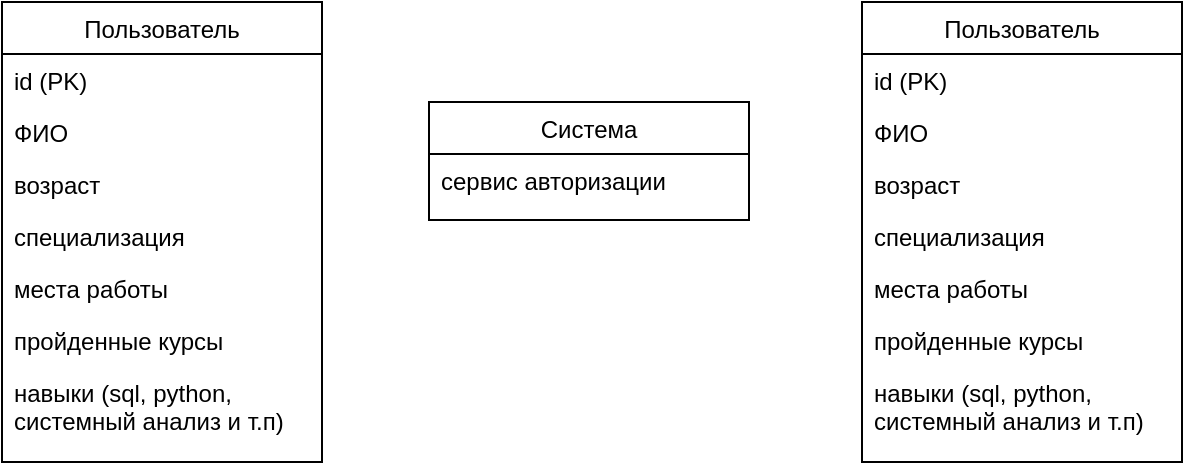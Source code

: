 <mxfile version="24.8.6">
  <diagram id="C5RBs43oDa-KdzZeNtuy" name="Page-1">
    <mxGraphModel dx="794" dy="660" grid="1" gridSize="10" guides="1" tooltips="1" connect="1" arrows="1" fold="1" page="1" pageScale="1" pageWidth="827" pageHeight="1169" math="0" shadow="0">
      <root>
        <mxCell id="WIyWlLk6GJQsqaUBKTNV-0" />
        <mxCell id="WIyWlLk6GJQsqaUBKTNV-1" parent="WIyWlLk6GJQsqaUBKTNV-0" />
        <mxCell id="Ims4vz69ag6I7L6BAAB2-3" value="Система" style="swimlane;fontStyle=0;align=center;verticalAlign=top;childLayout=stackLayout;horizontal=1;startSize=26;horizontalStack=0;resizeParent=1;resizeLast=0;collapsible=1;marginBottom=0;rounded=0;shadow=0;strokeWidth=1;" parent="WIyWlLk6GJQsqaUBKTNV-1" vertex="1">
          <mxGeometry x="333.5" y="180" width="160" height="59" as="geometry">
            <mxRectangle x="130" y="380" width="160" height="26" as="alternateBounds" />
          </mxGeometry>
        </mxCell>
        <mxCell id="Ims4vz69ag6I7L6BAAB2-4" value="сервис авторизации" style="text;align=left;verticalAlign=top;spacingLeft=4;spacingRight=4;overflow=hidden;rotatable=0;points=[[0,0.5],[1,0.5]];portConstraint=eastwest;" parent="Ims4vz69ag6I7L6BAAB2-3" vertex="1">
          <mxGeometry y="26" width="160" height="26" as="geometry" />
        </mxCell>
        <mxCell id="M-aOTeu6m2sU6AcI4HAz-0" value="Пользователь" style="swimlane;fontStyle=0;align=center;verticalAlign=top;childLayout=stackLayout;horizontal=1;startSize=26;horizontalStack=0;resizeParent=1;resizeLast=0;collapsible=1;marginBottom=0;rounded=0;shadow=0;strokeWidth=1;" vertex="1" parent="WIyWlLk6GJQsqaUBKTNV-1">
          <mxGeometry x="550" y="130" width="160" height="230" as="geometry">
            <mxRectangle x="230" y="140" width="160" height="26" as="alternateBounds" />
          </mxGeometry>
        </mxCell>
        <mxCell id="M-aOTeu6m2sU6AcI4HAz-1" value="id (PK)" style="text;align=left;verticalAlign=top;spacingLeft=4;spacingRight=4;overflow=hidden;rotatable=0;points=[[0,0.5],[1,0.5]];portConstraint=eastwest;" vertex="1" parent="M-aOTeu6m2sU6AcI4HAz-0">
          <mxGeometry y="26" width="160" height="26" as="geometry" />
        </mxCell>
        <mxCell id="M-aOTeu6m2sU6AcI4HAz-2" value="ФИО" style="text;align=left;verticalAlign=top;spacingLeft=4;spacingRight=4;overflow=hidden;rotatable=0;points=[[0,0.5],[1,0.5]];portConstraint=eastwest;" vertex="1" parent="M-aOTeu6m2sU6AcI4HAz-0">
          <mxGeometry y="52" width="160" height="26" as="geometry" />
        </mxCell>
        <mxCell id="M-aOTeu6m2sU6AcI4HAz-3" value="возраст" style="text;align=left;verticalAlign=top;spacingLeft=4;spacingRight=4;overflow=hidden;rotatable=0;points=[[0,0.5],[1,0.5]];portConstraint=eastwest;rounded=0;shadow=0;html=0;" vertex="1" parent="M-aOTeu6m2sU6AcI4HAz-0">
          <mxGeometry y="78" width="160" height="26" as="geometry" />
        </mxCell>
        <mxCell id="M-aOTeu6m2sU6AcI4HAz-4" value="специализация" style="text;align=left;verticalAlign=top;spacingLeft=4;spacingRight=4;overflow=hidden;rotatable=0;points=[[0,0.5],[1,0.5]];portConstraint=eastwest;rounded=0;shadow=0;html=0;" vertex="1" parent="M-aOTeu6m2sU6AcI4HAz-0">
          <mxGeometry y="104" width="160" height="26" as="geometry" />
        </mxCell>
        <mxCell id="M-aOTeu6m2sU6AcI4HAz-5" value="места работы" style="text;align=left;verticalAlign=top;spacingLeft=4;spacingRight=4;overflow=hidden;rotatable=0;points=[[0,0.5],[1,0.5]];portConstraint=eastwest;rounded=0;shadow=0;html=0;" vertex="1" parent="M-aOTeu6m2sU6AcI4HAz-0">
          <mxGeometry y="130" width="160" height="26" as="geometry" />
        </mxCell>
        <mxCell id="M-aOTeu6m2sU6AcI4HAz-6" value="пройденные курсы" style="text;align=left;verticalAlign=top;spacingLeft=4;spacingRight=4;overflow=hidden;rotatable=0;points=[[0,0.5],[1,0.5]];portConstraint=eastwest;rounded=0;shadow=0;html=0;" vertex="1" parent="M-aOTeu6m2sU6AcI4HAz-0">
          <mxGeometry y="156" width="160" height="26" as="geometry" />
        </mxCell>
        <mxCell id="M-aOTeu6m2sU6AcI4HAz-7" value="навыки (sql, python,&#xa;системный анализ и т.п)" style="text;align=left;verticalAlign=top;spacingLeft=4;spacingRight=4;overflow=hidden;rotatable=0;points=[[0,0.5],[1,0.5]];portConstraint=eastwest;rounded=0;shadow=0;html=0;" vertex="1" parent="M-aOTeu6m2sU6AcI4HAz-0">
          <mxGeometry y="182" width="160" height="44" as="geometry" />
        </mxCell>
        <mxCell id="M-aOTeu6m2sU6AcI4HAz-10" value="Пользователь" style="swimlane;fontStyle=0;align=center;verticalAlign=top;childLayout=stackLayout;horizontal=1;startSize=26;horizontalStack=0;resizeParent=1;resizeLast=0;collapsible=1;marginBottom=0;rounded=0;shadow=0;strokeWidth=1;" vertex="1" parent="WIyWlLk6GJQsqaUBKTNV-1">
          <mxGeometry x="120" y="130" width="160" height="230" as="geometry">
            <mxRectangle x="230" y="140" width="160" height="26" as="alternateBounds" />
          </mxGeometry>
        </mxCell>
        <mxCell id="M-aOTeu6m2sU6AcI4HAz-11" value="id (PK)" style="text;align=left;verticalAlign=top;spacingLeft=4;spacingRight=4;overflow=hidden;rotatable=0;points=[[0,0.5],[1,0.5]];portConstraint=eastwest;" vertex="1" parent="M-aOTeu6m2sU6AcI4HAz-10">
          <mxGeometry y="26" width="160" height="26" as="geometry" />
        </mxCell>
        <mxCell id="M-aOTeu6m2sU6AcI4HAz-12" value="ФИО" style="text;align=left;verticalAlign=top;spacingLeft=4;spacingRight=4;overflow=hidden;rotatable=0;points=[[0,0.5],[1,0.5]];portConstraint=eastwest;" vertex="1" parent="M-aOTeu6m2sU6AcI4HAz-10">
          <mxGeometry y="52" width="160" height="26" as="geometry" />
        </mxCell>
        <mxCell id="M-aOTeu6m2sU6AcI4HAz-13" value="возраст" style="text;align=left;verticalAlign=top;spacingLeft=4;spacingRight=4;overflow=hidden;rotatable=0;points=[[0,0.5],[1,0.5]];portConstraint=eastwest;rounded=0;shadow=0;html=0;" vertex="1" parent="M-aOTeu6m2sU6AcI4HAz-10">
          <mxGeometry y="78" width="160" height="26" as="geometry" />
        </mxCell>
        <mxCell id="M-aOTeu6m2sU6AcI4HAz-14" value="специализация" style="text;align=left;verticalAlign=top;spacingLeft=4;spacingRight=4;overflow=hidden;rotatable=0;points=[[0,0.5],[1,0.5]];portConstraint=eastwest;rounded=0;shadow=0;html=0;" vertex="1" parent="M-aOTeu6m2sU6AcI4HAz-10">
          <mxGeometry y="104" width="160" height="26" as="geometry" />
        </mxCell>
        <mxCell id="M-aOTeu6m2sU6AcI4HAz-15" value="места работы" style="text;align=left;verticalAlign=top;spacingLeft=4;spacingRight=4;overflow=hidden;rotatable=0;points=[[0,0.5],[1,0.5]];portConstraint=eastwest;rounded=0;shadow=0;html=0;" vertex="1" parent="M-aOTeu6m2sU6AcI4HAz-10">
          <mxGeometry y="130" width="160" height="26" as="geometry" />
        </mxCell>
        <mxCell id="M-aOTeu6m2sU6AcI4HAz-16" value="пройденные курсы" style="text;align=left;verticalAlign=top;spacingLeft=4;spacingRight=4;overflow=hidden;rotatable=0;points=[[0,0.5],[1,0.5]];portConstraint=eastwest;rounded=0;shadow=0;html=0;" vertex="1" parent="M-aOTeu6m2sU6AcI4HAz-10">
          <mxGeometry y="156" width="160" height="26" as="geometry" />
        </mxCell>
        <mxCell id="M-aOTeu6m2sU6AcI4HAz-17" value="навыки (sql, python,&#xa;системный анализ и т.п)" style="text;align=left;verticalAlign=top;spacingLeft=4;spacingRight=4;overflow=hidden;rotatable=0;points=[[0,0.5],[1,0.5]];portConstraint=eastwest;rounded=0;shadow=0;html=0;" vertex="1" parent="M-aOTeu6m2sU6AcI4HAz-10">
          <mxGeometry y="182" width="160" height="44" as="geometry" />
        </mxCell>
      </root>
    </mxGraphModel>
  </diagram>
</mxfile>
